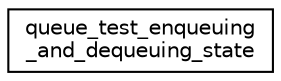 digraph "Graphical Class Hierarchy"
{
 // LATEX_PDF_SIZE
  edge [fontname="Helvetica",fontsize="10",labelfontname="Helvetica",labelfontsize="10"];
  node [fontname="Helvetica",fontsize="10",shape=record];
  rankdir="LR";
  Node0 [label="queue_test_enqueuing\l_and_dequeuing_state",height=0.2,width=0.4,color="black", fillcolor="white", style="filled",URL="$structqueue__test__enqueuing__and__dequeuing__state.html",tooltip=" "];
}
